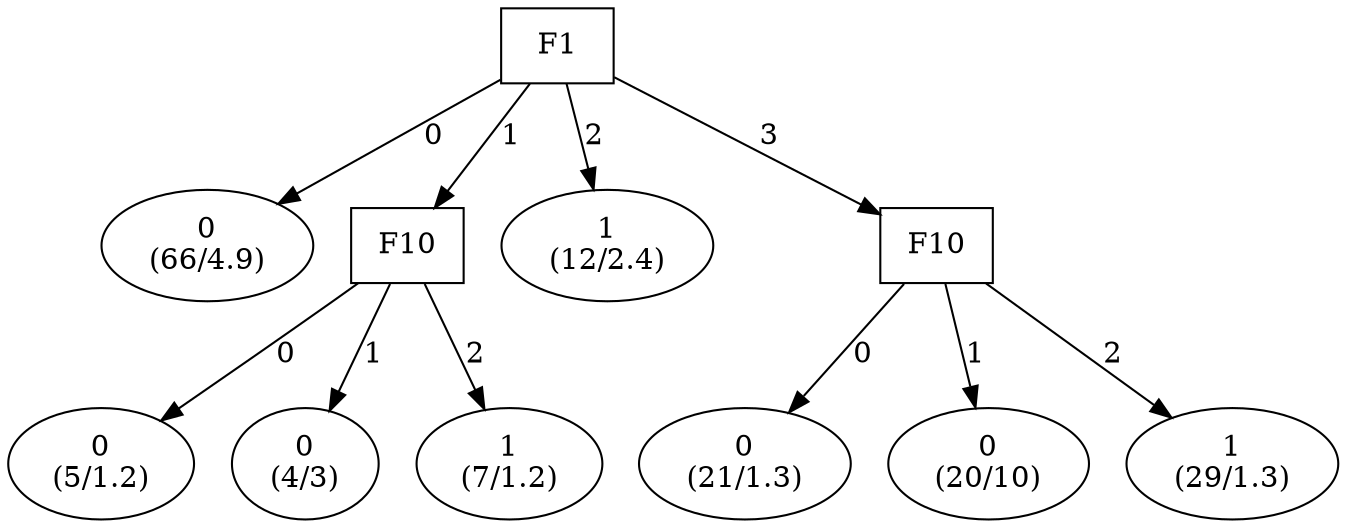 digraph YaDT {
n0 [ shape=box, label="F1\n"]
n0 -> n1 [label="0"]
n1 [ shape=ellipse, label="0\n(66/4.9)"]
n0 -> n2 [label="1"]
n2 [ shape=box, label="F10\n"]
n2 -> n3 [label="0"]
n3 [ shape=ellipse, label="0\n(5/1.2)"]
n2 -> n4 [label="1"]
n4 [ shape=ellipse, label="0\n(4/3)"]
n2 -> n5 [label="2"]
n5 [ shape=ellipse, label="1\n(7/1.2)"]
n0 -> n7 [label="2"]
n7 [ shape=ellipse, label="1\n(12/2.4)"]
n0 -> n8 [label="3"]
n8 [ shape=box, label="F10\n"]
n8 -> n9 [label="0"]
n9 [ shape=ellipse, label="0\n(21/1.3)"]
n8 -> n10 [label="1"]
n10 [ shape=ellipse, label="0\n(20/10)"]
n8 -> n11 [label="2"]
n11 [ shape=ellipse, label="1\n(29/1.3)"]
}
